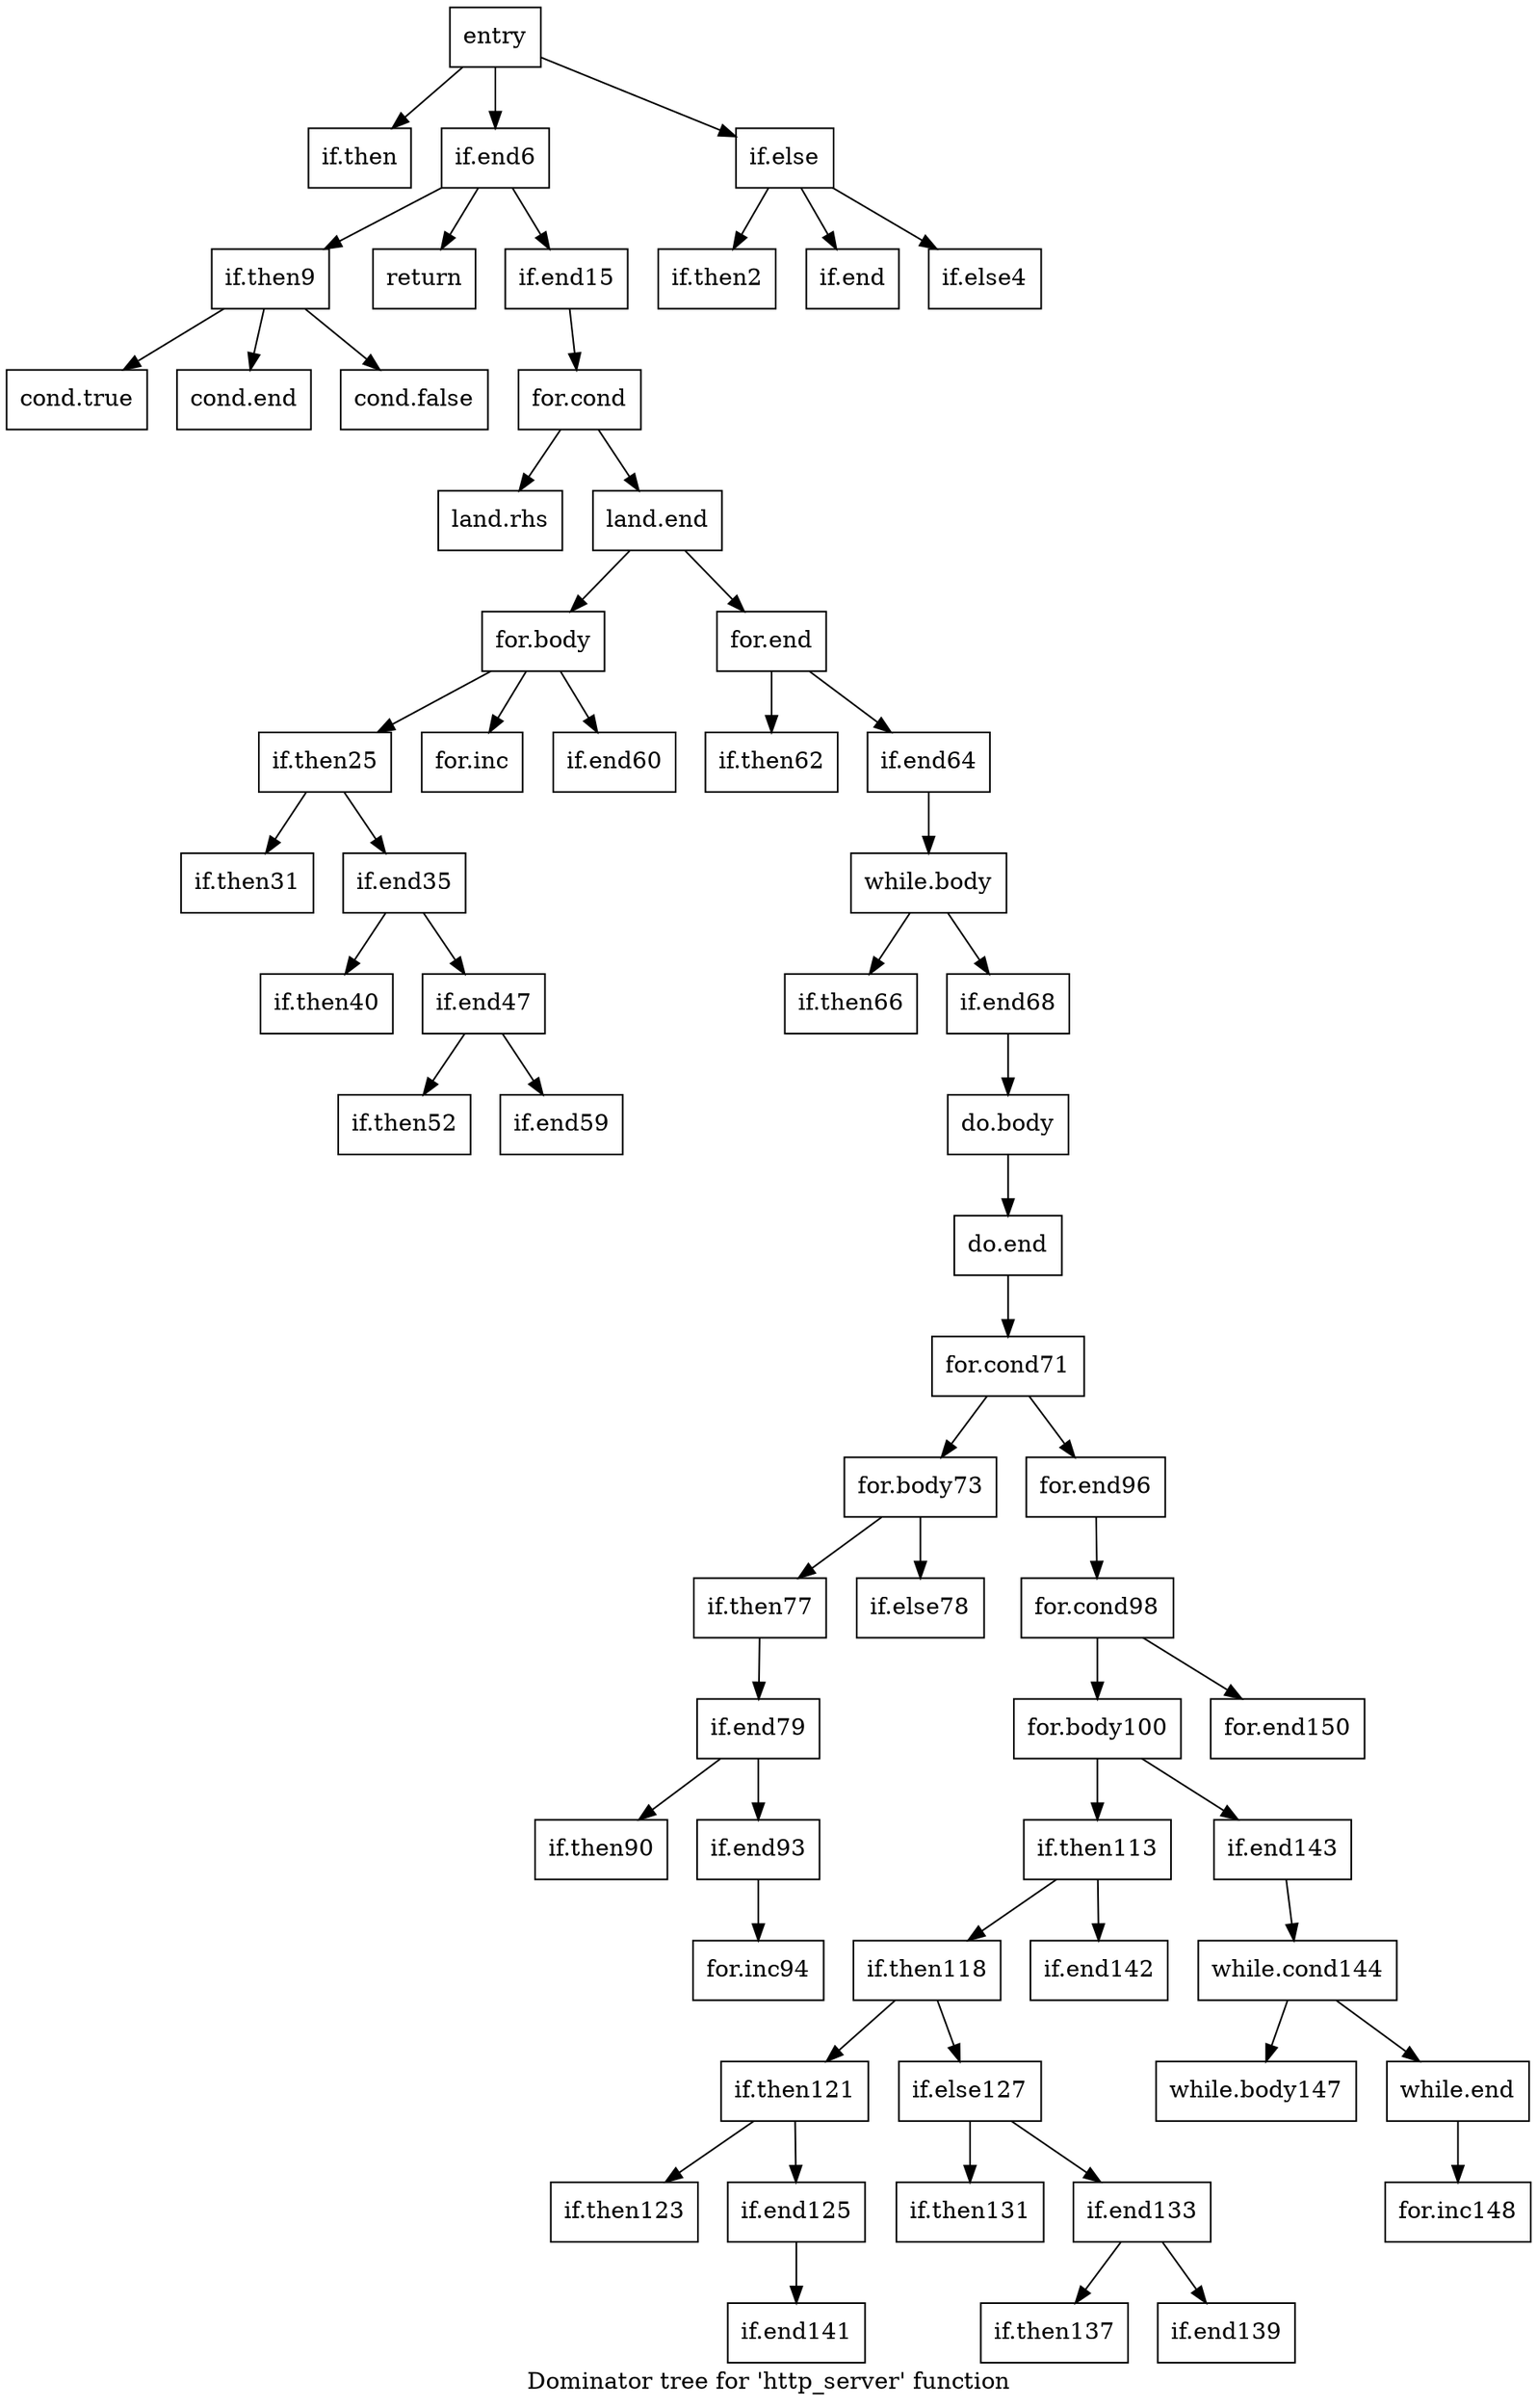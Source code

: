 digraph "Dominator tree for 'http_server' function" {
	label="Dominator tree for 'http_server' function";

	Node0xe89610 [shape=record,label="{entry}"];
	Node0xe89610 -> Node0xeae530;
	Node0xe89610 -> Node0xec5ca0;
	Node0xe89610 -> Node0xee0360;
	Node0xeae530 [shape=record,label="{if.then}"];
	Node0xec5ca0 [shape=record,label="{if.end6}"];
	Node0xec5ca0 -> Node0xece270;
	Node0xec5ca0 -> Node0xe04310;
	Node0xec5ca0 -> Node0xeb0b90;
	Node0xece270 [shape=record,label="{if.then9}"];
	Node0xece270 -> Node0xe6e610;
	Node0xece270 -> Node0xed6260;
	Node0xece270 -> Node0xeb36c0;
	Node0xe6e610 [shape=record,label="{cond.true}"];
	Node0xed6260 [shape=record,label="{cond.end}"];
	Node0xeb36c0 [shape=record,label="{cond.false}"];
	Node0xe04310 [shape=record,label="{return}"];
	Node0xeb0b90 [shape=record,label="{if.end15}"];
	Node0xeb0b90 -> Node0xe6b350;
	Node0xe6b350 [shape=record,label="{for.cond}"];
	Node0xe6b350 -> Node0xe2eab0;
	Node0xe6b350 -> Node0xeae7e0;
	Node0xe2eab0 [shape=record,label="{land.rhs}"];
	Node0xeae7e0 [shape=record,label="{land.end}"];
	Node0xeae7e0 -> Node0xe333b0;
	Node0xeae7e0 -> Node0xe10750;
	Node0xe333b0 [shape=record,label="{for.body}"];
	Node0xe333b0 -> Node0xe5c6e0;
	Node0xe333b0 -> Node0xeb8500;
	Node0xe333b0 -> Node0xebfa00;
	Node0xe5c6e0 [shape=record,label="{if.then25}"];
	Node0xe5c6e0 -> Node0xede760;
	Node0xe5c6e0 -> Node0xe10b40;
	Node0xede760 [shape=record,label="{if.then31}"];
	Node0xe10b40 [shape=record,label="{if.end35}"];
	Node0xe10b40 -> Node0xed2920;
	Node0xe10b40 -> Node0xec34a0;
	Node0xed2920 [shape=record,label="{if.then40}"];
	Node0xec34a0 [shape=record,label="{if.end47}"];
	Node0xec34a0 -> Node0xe3f0e0;
	Node0xec34a0 -> Node0xe3dbb0;
	Node0xe3f0e0 [shape=record,label="{if.then52}"];
	Node0xe3dbb0 [shape=record,label="{if.end59}"];
	Node0xeb8500 [shape=record,label="{for.inc}"];
	Node0xebfa00 [shape=record,label="{if.end60}"];
	Node0xe10750 [shape=record,label="{for.end}"];
	Node0xe10750 -> Node0xed9070;
	Node0xe10750 -> Node0xecf7c0;
	Node0xed9070 [shape=record,label="{if.then62}"];
	Node0xecf7c0 [shape=record,label="{if.end64}"];
	Node0xecf7c0 -> Node0xecaba0;
	Node0xecaba0 [shape=record,label="{while.body}"];
	Node0xecaba0 -> Node0xed3750;
	Node0xecaba0 -> Node0xeba3c0;
	Node0xed3750 [shape=record,label="{if.then66}"];
	Node0xeba3c0 [shape=record,label="{if.end68}"];
	Node0xeba3c0 -> Node0xec5330;
	Node0xec5330 [shape=record,label="{do.body}"];
	Node0xec5330 -> Node0xea2e00;
	Node0xea2e00 [shape=record,label="{do.end}"];
	Node0xea2e00 -> Node0xea5030;
	Node0xea5030 [shape=record,label="{for.cond71}"];
	Node0xea5030 -> Node0xe54670;
	Node0xea5030 -> Node0xe81830;
	Node0xe54670 [shape=record,label="{for.body73}"];
	Node0xe54670 -> Node0xe73830;
	Node0xe54670 -> Node0xe2fb20;
	Node0xe73830 [shape=record,label="{if.then77}"];
	Node0xe73830 -> Node0xea2870;
	Node0xea2870 [shape=record,label="{if.end79}"];
	Node0xea2870 -> Node0xee8f00;
	Node0xea2870 -> Node0xeb30c0;
	Node0xee8f00 [shape=record,label="{if.then90}"];
	Node0xeb30c0 [shape=record,label="{if.end93}"];
	Node0xeb30c0 -> Node0xe814a0;
	Node0xe814a0 [shape=record,label="{for.inc94}"];
	Node0xe2fb20 [shape=record,label="{if.else78}"];
	Node0xe81830 [shape=record,label="{for.end96}"];
	Node0xe81830 -> Node0xe378c0;
	Node0xe378c0 [shape=record,label="{for.cond98}"];
	Node0xe378c0 -> Node0xe80560;
	Node0xe378c0 -> Node0xee9ae0;
	Node0xe80560 [shape=record,label="{for.body100}"];
	Node0xe80560 -> Node0xe5ef50;
	Node0xe80560 -> Node0xed5a40;
	Node0xe5ef50 [shape=record,label="{if.then113}"];
	Node0xe5ef50 -> Node0xeb4c80;
	Node0xe5ef50 -> Node0xebe500;
	Node0xeb4c80 [shape=record,label="{if.then118}"];
	Node0xeb4c80 -> Node0xee5c00;
	Node0xeb4c80 -> Node0xeb64c0;
	Node0xee5c00 [shape=record,label="{if.then121}"];
	Node0xee5c00 -> Node0xe6d0d0;
	Node0xee5c00 -> Node0xe17f00;
	Node0xe6d0d0 [shape=record,label="{if.then123}"];
	Node0xe17f00 [shape=record,label="{if.end125}"];
	Node0xe17f00 -> Node0xe3ae20;
	Node0xe3ae20 [shape=record,label="{if.end141}"];
	Node0xeb64c0 [shape=record,label="{if.else127}"];
	Node0xeb64c0 -> Node0xe628d0;
	Node0xeb64c0 -> Node0xe7f530;
	Node0xe628d0 [shape=record,label="{if.then131}"];
	Node0xe7f530 [shape=record,label="{if.end133}"];
	Node0xe7f530 -> Node0xe6a280;
	Node0xe7f530 -> Node0xeb6200;
	Node0xe6a280 [shape=record,label="{if.then137}"];
	Node0xeb6200 [shape=record,label="{if.end139}"];
	Node0xebe500 [shape=record,label="{if.end142}"];
	Node0xed5a40 [shape=record,label="{if.end143}"];
	Node0xed5a40 -> Node0xed2280;
	Node0xed2280 [shape=record,label="{while.cond144}"];
	Node0xed2280 -> Node0xe39450;
	Node0xed2280 -> Node0xe2ffd0;
	Node0xe39450 [shape=record,label="{while.body147}"];
	Node0xe2ffd0 [shape=record,label="{while.end}"];
	Node0xe2ffd0 -> Node0xed74f0;
	Node0xed74f0 [shape=record,label="{for.inc148}"];
	Node0xee9ae0 [shape=record,label="{for.end150}"];
	Node0xee0360 [shape=record,label="{if.else}"];
	Node0xee0360 -> Node0xe93e50;
	Node0xee0360 -> Node0xe2c0d0;
	Node0xee0360 -> Node0xedfc20;
	Node0xe93e50 [shape=record,label="{if.then2}"];
	Node0xe2c0d0 [shape=record,label="{if.end}"];
	Node0xedfc20 [shape=record,label="{if.else4}"];
}
